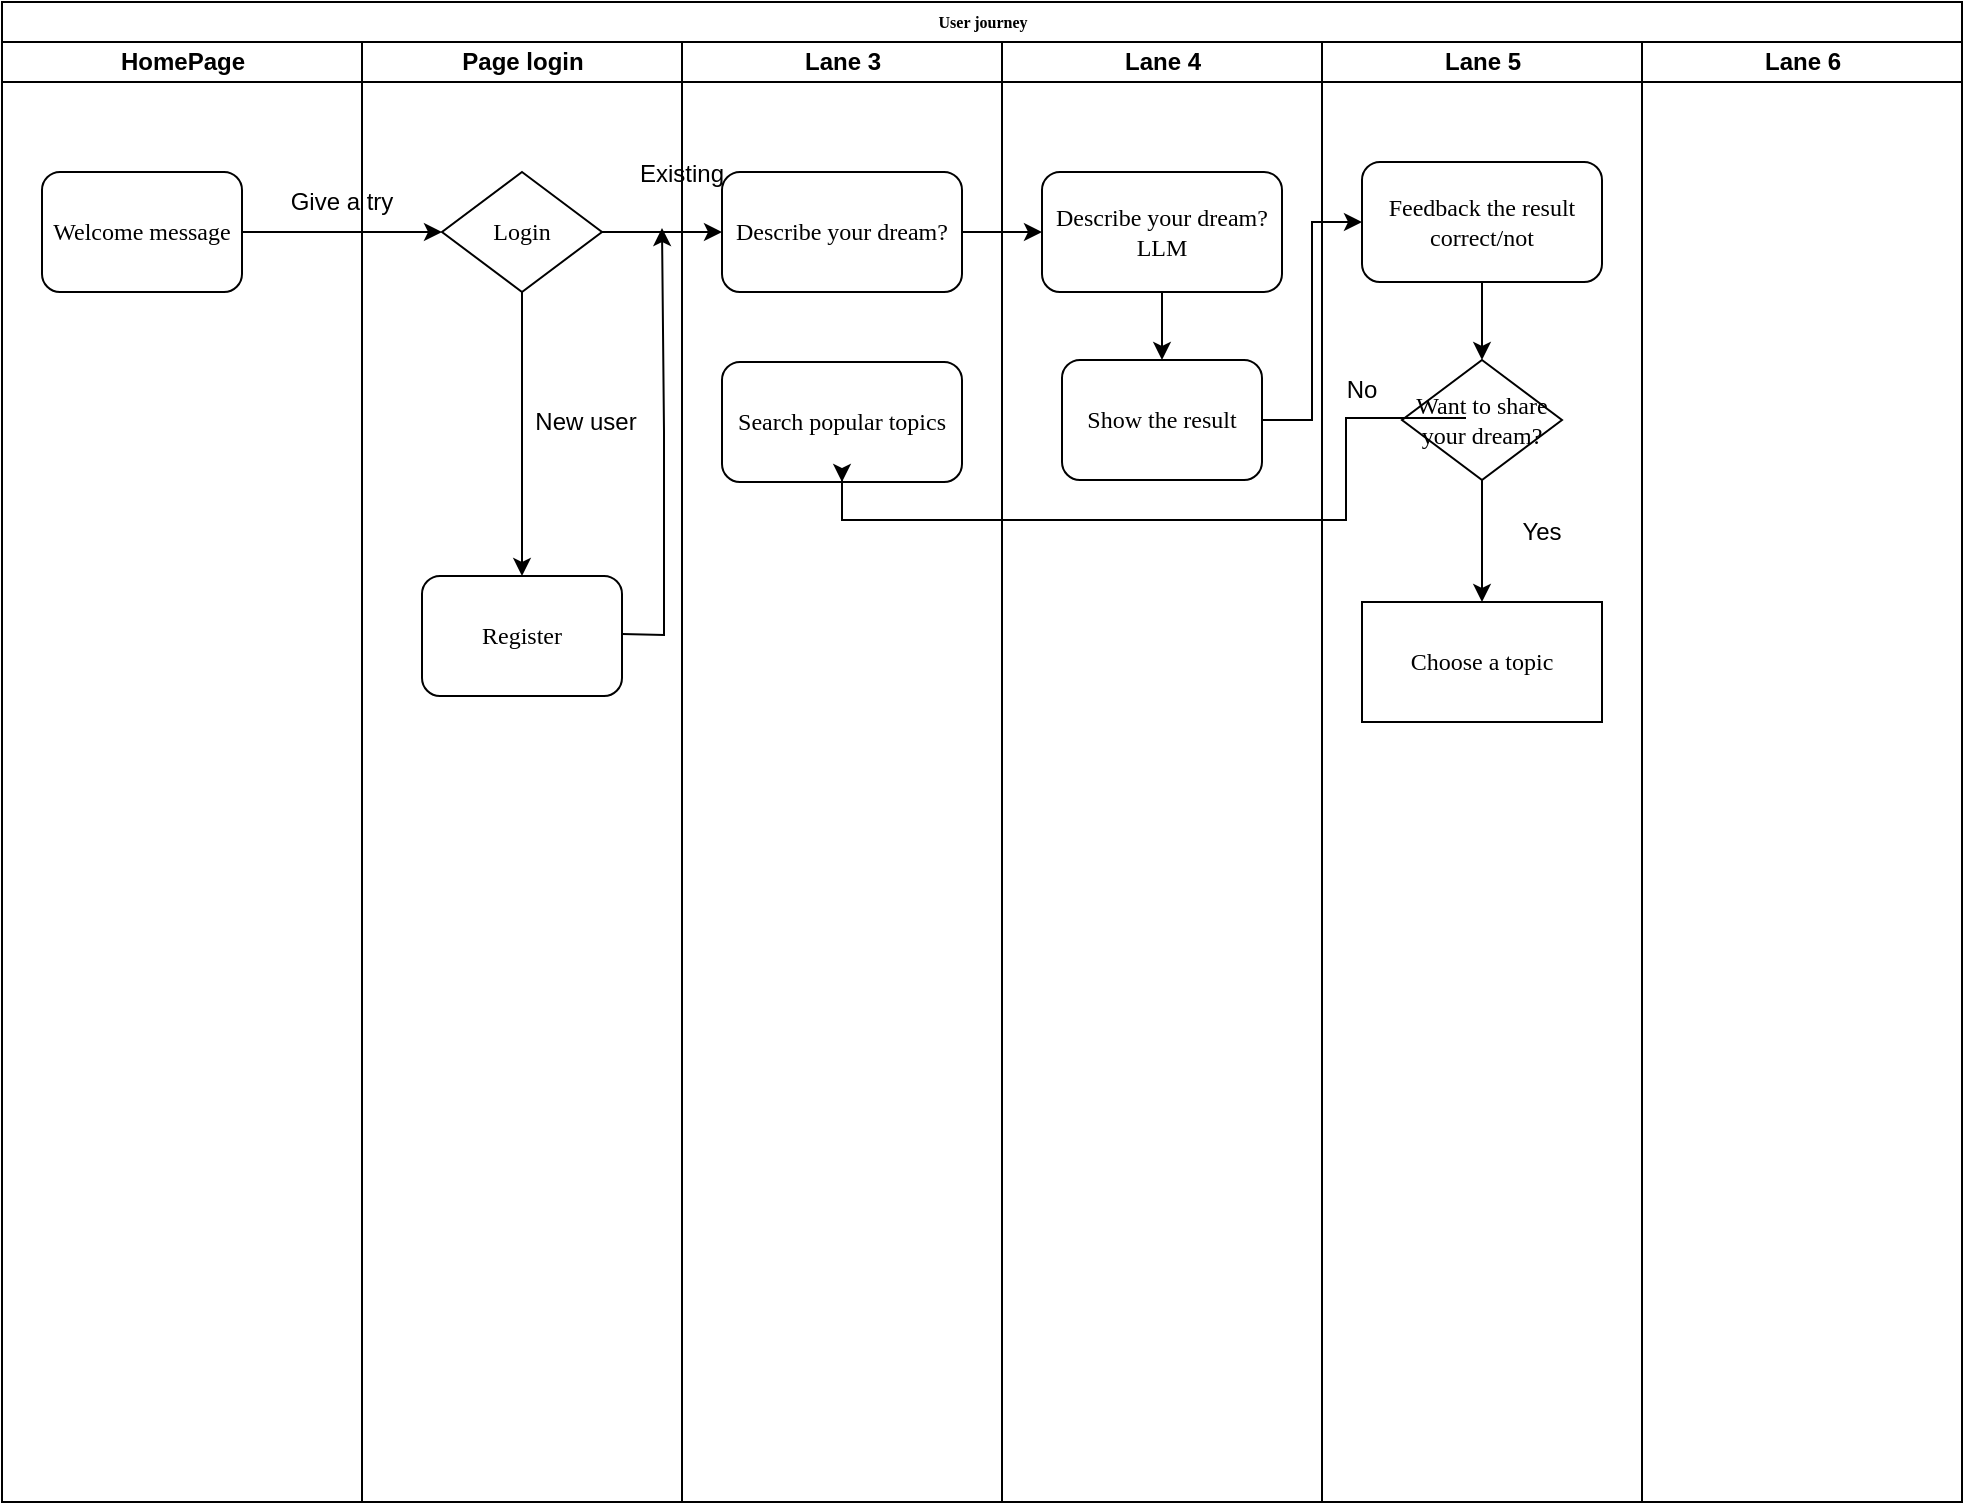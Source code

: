 <mxfile version="26.1.0">
  <diagram name="Page-1" id="74e2e168-ea6b-b213-b513-2b3c1d86103e">
    <mxGraphModel dx="1434" dy="780" grid="1" gridSize="10" guides="1" tooltips="1" connect="1" arrows="1" fold="1" page="1" pageScale="1" pageWidth="1100" pageHeight="850" background="none" math="0" shadow="0">
      <root>
        <mxCell id="0" />
        <mxCell id="1" parent="0" />
        <mxCell id="77e6c97f196da883-1" value="User journey" style="swimlane;html=1;childLayout=stackLayout;startSize=20;rounded=0;shadow=0;labelBackgroundColor=none;strokeWidth=1;fontFamily=Verdana;fontSize=8;align=center;" parent="1" vertex="1">
          <mxGeometry x="70" y="40" width="980" height="750" as="geometry" />
        </mxCell>
        <mxCell id="77e6c97f196da883-2" value="HomePage" style="swimlane;html=1;startSize=20;" parent="77e6c97f196da883-1" vertex="1">
          <mxGeometry y="20" width="180" height="730" as="geometry" />
        </mxCell>
        <mxCell id="77e6c97f196da883-8" value="&lt;font style=&quot;font-size: 12px;&quot;&gt;Welcome message&lt;/font&gt;" style="rounded=1;whiteSpace=wrap;html=1;shadow=0;labelBackgroundColor=none;strokeWidth=1;fontFamily=Verdana;fontSize=8;align=center;" parent="77e6c97f196da883-2" vertex="1">
          <mxGeometry x="20" y="65" width="100" height="60" as="geometry" />
        </mxCell>
        <mxCell id="gH6NaLR8-IBuFhjxvlv1-2" value="Give a try" style="text;strokeColor=none;align=center;fillColor=none;html=1;verticalAlign=middle;whiteSpace=wrap;rounded=0;" vertex="1" parent="77e6c97f196da883-2">
          <mxGeometry x="140" y="65" width="60" height="30" as="geometry" />
        </mxCell>
        <mxCell id="77e6c97f196da883-3" value="Page login" style="swimlane;html=1;startSize=20;" parent="77e6c97f196da883-1" vertex="1">
          <mxGeometry x="180" y="20" width="160" height="730" as="geometry" />
        </mxCell>
        <mxCell id="gH6NaLR8-IBuFhjxvlv1-21" style="edgeStyle=orthogonalEdgeStyle;rounded=0;orthogonalLoop=1;jettySize=auto;html=1;" edge="1" parent="77e6c97f196da883-3">
          <mxGeometry relative="1" as="geometry">
            <mxPoint x="150" y="93" as="targetPoint" />
            <mxPoint x="130" y="296" as="sourcePoint" />
          </mxGeometry>
        </mxCell>
        <mxCell id="gH6NaLR8-IBuFhjxvlv1-7" value="&lt;font style=&quot;font-size: 12px;&quot;&gt;Register&lt;/font&gt;" style="rounded=1;whiteSpace=wrap;html=1;shadow=0;labelBackgroundColor=none;strokeWidth=1;fontFamily=Verdana;fontSize=8;align=center;" vertex="1" parent="77e6c97f196da883-3">
          <mxGeometry x="30" y="267" width="100" height="60" as="geometry" />
        </mxCell>
        <mxCell id="gH6NaLR8-IBuFhjxvlv1-25" style="edgeStyle=orthogonalEdgeStyle;rounded=0;orthogonalLoop=1;jettySize=auto;html=1;entryX=0.5;entryY=0;entryDx=0;entryDy=0;" edge="1" parent="77e6c97f196da883-3" source="gH6NaLR8-IBuFhjxvlv1-23" target="gH6NaLR8-IBuFhjxvlv1-7">
          <mxGeometry relative="1" as="geometry" />
        </mxCell>
        <mxCell id="gH6NaLR8-IBuFhjxvlv1-23" value="&lt;font style=&quot;font-size: 12px;&quot;&gt;Login&lt;/font&gt;" style="rhombus;whiteSpace=wrap;html=1;rounded=0;shadow=0;labelBackgroundColor=none;strokeWidth=1;fontFamily=Verdana;fontSize=8;align=center;" vertex="1" parent="77e6c97f196da883-3">
          <mxGeometry x="40" y="65" width="80" height="60" as="geometry" />
        </mxCell>
        <mxCell id="77e6c97f196da883-4" value="Lane 3" style="swimlane;html=1;startSize=20;" parent="77e6c97f196da883-1" vertex="1">
          <mxGeometry x="340" y="20" width="160" height="730" as="geometry" />
        </mxCell>
        <mxCell id="gH6NaLR8-IBuFhjxvlv1-17" value="&lt;font style=&quot;font-size: 12px;&quot;&gt;Describe your dream?&lt;/font&gt;" style="whiteSpace=wrap;html=1;fontSize=8;fontFamily=Verdana;rounded=1;shadow=0;labelBackgroundColor=none;strokeWidth=1;" vertex="1" parent="77e6c97f196da883-4">
          <mxGeometry x="20" y="65" width="120" height="60" as="geometry" />
        </mxCell>
        <mxCell id="gH6NaLR8-IBuFhjxvlv1-19" value="Existing" style="text;strokeColor=none;align=center;fillColor=none;html=1;verticalAlign=middle;whiteSpace=wrap;rounded=0;" vertex="1" parent="77e6c97f196da883-4">
          <mxGeometry x="-30" y="51" width="60" height="30" as="geometry" />
        </mxCell>
        <mxCell id="gH6NaLR8-IBuFhjxvlv1-30" value="&lt;font style=&quot;font-size: 12px;&quot;&gt;Search popular topics&lt;/font&gt;" style="whiteSpace=wrap;html=1;fontSize=8;fontFamily=Verdana;rounded=1;shadow=0;labelBackgroundColor=none;strokeWidth=1;" vertex="1" parent="77e6c97f196da883-4">
          <mxGeometry x="20" y="160" width="120" height="60" as="geometry" />
        </mxCell>
        <mxCell id="77e6c97f196da883-5" value="Lane 4" style="swimlane;html=1;startSize=20;" parent="77e6c97f196da883-1" vertex="1">
          <mxGeometry x="500" y="20" width="160" height="730" as="geometry" />
        </mxCell>
        <mxCell id="77e6c97f196da883-15" value="&lt;font style=&quot;font-size: 12px;&quot;&gt;Show the result&lt;/font&gt;" style="rounded=1;whiteSpace=wrap;html=1;shadow=0;labelBackgroundColor=none;strokeWidth=1;fontFamily=Verdana;fontSize=8;align=center;" parent="77e6c97f196da883-5" vertex="1">
          <mxGeometry x="30" y="159" width="100" height="60" as="geometry" />
        </mxCell>
        <mxCell id="gH6NaLR8-IBuFhjxvlv1-35" style="edgeStyle=orthogonalEdgeStyle;rounded=0;orthogonalLoop=1;jettySize=auto;html=1;entryX=0.5;entryY=0;entryDx=0;entryDy=0;" edge="1" parent="77e6c97f196da883-5" source="gH6NaLR8-IBuFhjxvlv1-32" target="77e6c97f196da883-15">
          <mxGeometry relative="1" as="geometry" />
        </mxCell>
        <mxCell id="gH6NaLR8-IBuFhjxvlv1-32" value="&lt;font style=&quot;font-size: 12px;&quot;&gt;Describe your dream? LLM&lt;/font&gt;" style="whiteSpace=wrap;html=1;fontSize=8;fontFamily=Verdana;rounded=1;shadow=0;labelBackgroundColor=none;strokeWidth=1;" vertex="1" parent="77e6c97f196da883-5">
          <mxGeometry x="20" y="65" width="120" height="60" as="geometry" />
        </mxCell>
        <mxCell id="77e6c97f196da883-6" value="Lane 5" style="swimlane;html=1;startSize=20;" parent="77e6c97f196da883-1" vertex="1">
          <mxGeometry x="660" y="20" width="160" height="730" as="geometry" />
        </mxCell>
        <mxCell id="gH6NaLR8-IBuFhjxvlv1-50" value="" style="edgeStyle=orthogonalEdgeStyle;rounded=0;orthogonalLoop=1;jettySize=auto;html=1;" edge="1" parent="77e6c97f196da883-6" source="gH6NaLR8-IBuFhjxvlv1-42" target="gH6NaLR8-IBuFhjxvlv1-49">
          <mxGeometry relative="1" as="geometry" />
        </mxCell>
        <mxCell id="gH6NaLR8-IBuFhjxvlv1-42" value="&lt;span style=&quot;font-size: 12px;&quot;&gt;Want to share your dream?&lt;/span&gt;" style="rhombus;whiteSpace=wrap;html=1;rounded=0;shadow=0;labelBackgroundColor=none;strokeWidth=1;fontFamily=Verdana;fontSize=8;align=center;" vertex="1" parent="77e6c97f196da883-6">
          <mxGeometry x="40" y="159" width="80" height="60" as="geometry" />
        </mxCell>
        <mxCell id="gH6NaLR8-IBuFhjxvlv1-48" style="edgeStyle=orthogonalEdgeStyle;rounded=0;orthogonalLoop=1;jettySize=auto;html=1;entryX=0.5;entryY=0;entryDx=0;entryDy=0;" edge="1" parent="77e6c97f196da883-6" source="gH6NaLR8-IBuFhjxvlv1-45" target="gH6NaLR8-IBuFhjxvlv1-42">
          <mxGeometry relative="1" as="geometry" />
        </mxCell>
        <mxCell id="gH6NaLR8-IBuFhjxvlv1-45" value="&lt;span style=&quot;font-size: 12px;&quot;&gt;Feedback the result correct/not&lt;/span&gt;" style="whiteSpace=wrap;html=1;fontSize=8;fontFamily=Verdana;rounded=1;shadow=0;labelBackgroundColor=none;strokeWidth=1;" vertex="1" parent="77e6c97f196da883-6">
          <mxGeometry x="20" y="60" width="120" height="60" as="geometry" />
        </mxCell>
        <mxCell id="gH6NaLR8-IBuFhjxvlv1-49" value="&lt;font style=&quot;font-size: 12px;&quot;&gt;Choose a topic&lt;/font&gt;" style="whiteSpace=wrap;html=1;fontSize=8;fontFamily=Verdana;rounded=0;shadow=0;labelBackgroundColor=none;strokeWidth=1;" vertex="1" parent="77e6c97f196da883-6">
          <mxGeometry x="20" y="280" width="120" height="60" as="geometry" />
        </mxCell>
        <mxCell id="gH6NaLR8-IBuFhjxvlv1-51" value="Yes" style="text;strokeColor=none;align=center;fillColor=none;html=1;verticalAlign=middle;whiteSpace=wrap;rounded=0;" vertex="1" parent="77e6c97f196da883-6">
          <mxGeometry x="80" y="230" width="60" height="30" as="geometry" />
        </mxCell>
        <mxCell id="gH6NaLR8-IBuFhjxvlv1-54" value="No" style="text;strokeColor=none;align=center;fillColor=none;html=1;verticalAlign=middle;whiteSpace=wrap;rounded=0;" vertex="1" parent="77e6c97f196da883-6">
          <mxGeometry x="-10" y="159" width="60" height="30" as="geometry" />
        </mxCell>
        <mxCell id="77e6c97f196da883-7" value="Lane 6" style="swimlane;html=1;startSize=20;" parent="77e6c97f196da883-1" vertex="1">
          <mxGeometry x="820" y="20" width="160" height="730" as="geometry" />
        </mxCell>
        <mxCell id="gH6NaLR8-IBuFhjxvlv1-24" style="edgeStyle=orthogonalEdgeStyle;rounded=0;orthogonalLoop=1;jettySize=auto;html=1;entryX=0;entryY=0.5;entryDx=0;entryDy=0;" edge="1" parent="77e6c97f196da883-1" source="77e6c97f196da883-8" target="gH6NaLR8-IBuFhjxvlv1-23">
          <mxGeometry relative="1" as="geometry" />
        </mxCell>
        <mxCell id="gH6NaLR8-IBuFhjxvlv1-26" style="edgeStyle=orthogonalEdgeStyle;rounded=0;orthogonalLoop=1;jettySize=auto;html=1;entryX=0;entryY=0.5;entryDx=0;entryDy=0;" edge="1" parent="77e6c97f196da883-1" source="gH6NaLR8-IBuFhjxvlv1-23" target="gH6NaLR8-IBuFhjxvlv1-17">
          <mxGeometry relative="1" as="geometry" />
        </mxCell>
        <mxCell id="gH6NaLR8-IBuFhjxvlv1-34" style="edgeStyle=orthogonalEdgeStyle;rounded=0;orthogonalLoop=1;jettySize=auto;html=1;entryX=0;entryY=0.5;entryDx=0;entryDy=0;" edge="1" parent="77e6c97f196da883-1" source="gH6NaLR8-IBuFhjxvlv1-17" target="gH6NaLR8-IBuFhjxvlv1-32">
          <mxGeometry relative="1" as="geometry" />
        </mxCell>
        <mxCell id="gH6NaLR8-IBuFhjxvlv1-53" style="edgeStyle=orthogonalEdgeStyle;rounded=0;orthogonalLoop=1;jettySize=auto;html=1;" edge="1" parent="77e6c97f196da883-1">
          <mxGeometry relative="1" as="geometry">
            <mxPoint x="732" y="208" as="sourcePoint" />
            <mxPoint x="420" y="240" as="targetPoint" />
            <Array as="points">
              <mxPoint x="672" y="208" />
              <mxPoint x="672" y="259" />
              <mxPoint x="420" y="259" />
              <mxPoint x="420" y="239" />
            </Array>
          </mxGeometry>
        </mxCell>
        <mxCell id="gH6NaLR8-IBuFhjxvlv1-55" style="edgeStyle=orthogonalEdgeStyle;rounded=0;orthogonalLoop=1;jettySize=auto;html=1;entryX=0;entryY=0.5;entryDx=0;entryDy=0;" edge="1" parent="77e6c97f196da883-1" source="77e6c97f196da883-15" target="gH6NaLR8-IBuFhjxvlv1-45">
          <mxGeometry relative="1" as="geometry" />
        </mxCell>
        <mxCell id="gH6NaLR8-IBuFhjxvlv1-9" value="New user" style="text;strokeColor=none;align=center;fillColor=none;html=1;verticalAlign=middle;whiteSpace=wrap;rounded=0;" vertex="1" parent="1">
          <mxGeometry x="332" y="235" width="60" height="30" as="geometry" />
        </mxCell>
      </root>
    </mxGraphModel>
  </diagram>
</mxfile>
